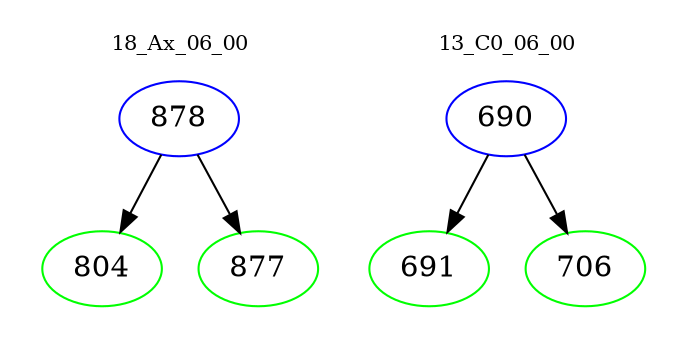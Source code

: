 digraph{
subgraph cluster_0 {
color = white
label = "18_Ax_06_00";
fontsize=10;
T0_878 [label="878", color="blue"]
T0_878 -> T0_804 [color="black"]
T0_804 [label="804", color="green"]
T0_878 -> T0_877 [color="black"]
T0_877 [label="877", color="green"]
}
subgraph cluster_1 {
color = white
label = "13_C0_06_00";
fontsize=10;
T1_690 [label="690", color="blue"]
T1_690 -> T1_691 [color="black"]
T1_691 [label="691", color="green"]
T1_690 -> T1_706 [color="black"]
T1_706 [label="706", color="green"]
}
}

